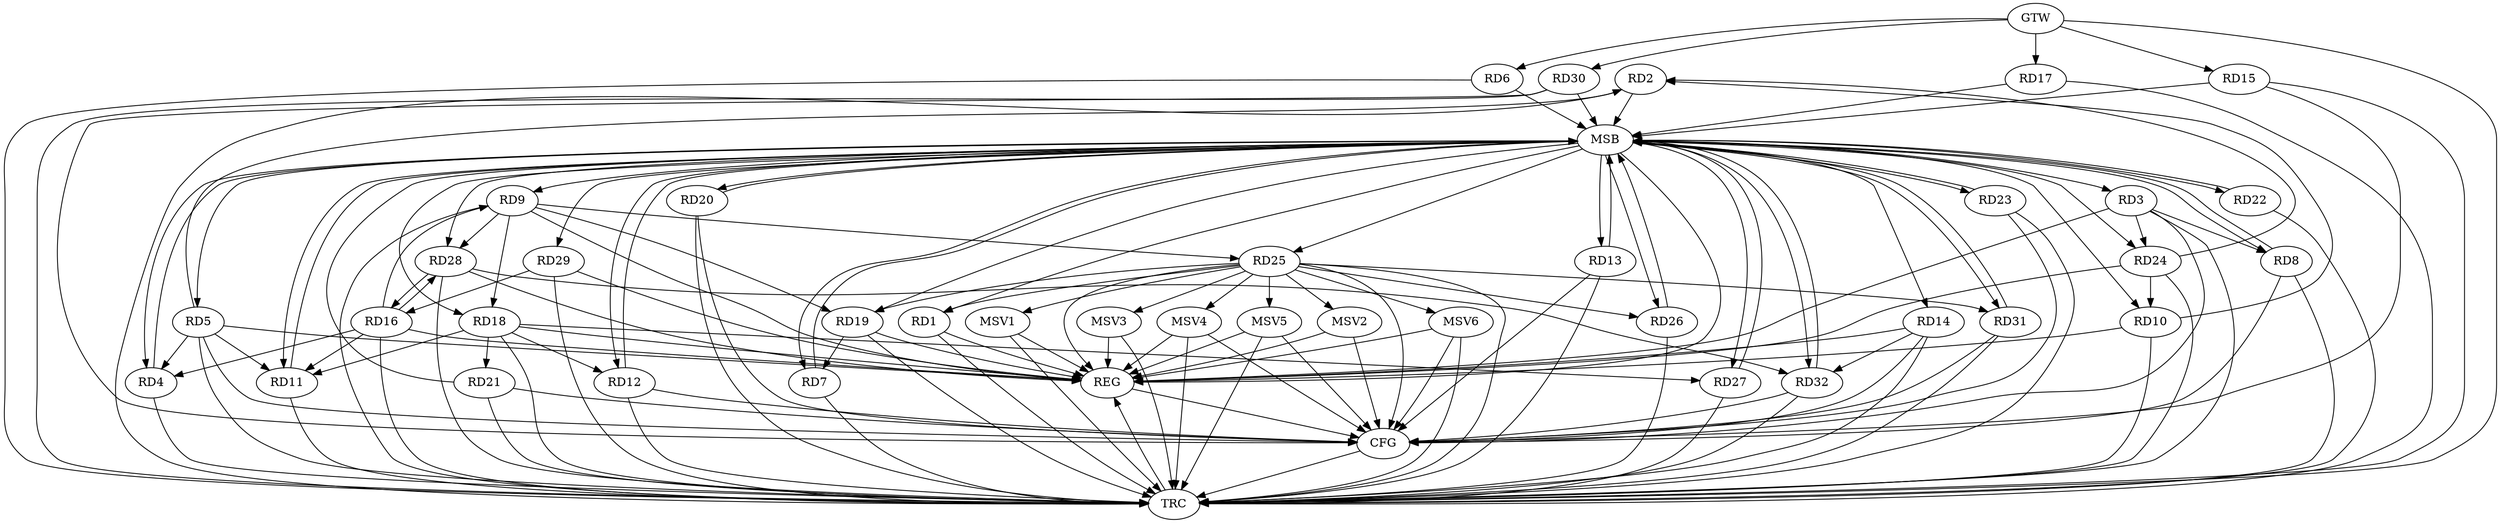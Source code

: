 strict digraph G {
  RD1 [ label="RD1" ];
  RD2 [ label="RD2" ];
  RD3 [ label="RD3" ];
  RD4 [ label="RD4" ];
  RD5 [ label="RD5" ];
  RD6 [ label="RD6" ];
  RD7 [ label="RD7" ];
  RD8 [ label="RD8" ];
  RD9 [ label="RD9" ];
  RD10 [ label="RD10" ];
  RD11 [ label="RD11" ];
  RD12 [ label="RD12" ];
  RD13 [ label="RD13" ];
  RD14 [ label="RD14" ];
  RD15 [ label="RD15" ];
  RD16 [ label="RD16" ];
  RD17 [ label="RD17" ];
  RD18 [ label="RD18" ];
  RD19 [ label="RD19" ];
  RD20 [ label="RD20" ];
  RD21 [ label="RD21" ];
  RD22 [ label="RD22" ];
  RD23 [ label="RD23" ];
  RD24 [ label="RD24" ];
  RD25 [ label="RD25" ];
  RD26 [ label="RD26" ];
  RD27 [ label="RD27" ];
  RD28 [ label="RD28" ];
  RD29 [ label="RD29" ];
  RD30 [ label="RD30" ];
  RD31 [ label="RD31" ];
  RD32 [ label="RD32" ];
  GTW [ label="GTW" ];
  REG [ label="REG" ];
  MSB [ label="MSB" ];
  CFG [ label="CFG" ];
  TRC [ label="TRC" ];
  MSV1 [ label="MSV1" ];
  MSV2 [ label="MSV2" ];
  MSV3 [ label="MSV3" ];
  MSV4 [ label="MSV4" ];
  MSV5 [ label="MSV5" ];
  MSV6 [ label="MSV6" ];
  RD25 -> RD1;
  RD5 -> RD2;
  RD10 -> RD2;
  RD24 -> RD2;
  RD3 -> RD8;
  RD3 -> RD24;
  RD5 -> RD4;
  RD16 -> RD4;
  RD5 -> RD11;
  RD19 -> RD7;
  RD16 -> RD9;
  RD9 -> RD18;
  RD9 -> RD19;
  RD9 -> RD25;
  RD9 -> RD28;
  RD24 -> RD10;
  RD16 -> RD11;
  RD18 -> RD11;
  RD18 -> RD12;
  RD14 -> RD32;
  RD16 -> RD28;
  RD28 -> RD16;
  RD29 -> RD16;
  RD18 -> RD21;
  RD18 -> RD27;
  RD25 -> RD19;
  RD25 -> RD26;
  RD25 -> RD31;
  RD28 -> RD32;
  GTW -> RD6;
  GTW -> RD15;
  GTW -> RD17;
  GTW -> RD30;
  RD1 -> REG;
  RD3 -> REG;
  RD5 -> REG;
  RD9 -> REG;
  RD10 -> REG;
  RD14 -> REG;
  RD16 -> REG;
  RD18 -> REG;
  RD19 -> REG;
  RD24 -> REG;
  RD25 -> REG;
  RD28 -> REG;
  RD29 -> REG;
  RD2 -> MSB;
  MSB -> RD3;
  MSB -> RD7;
  MSB -> RD8;
  MSB -> RD19;
  MSB -> REG;
  RD4 -> MSB;
  MSB -> RD1;
  MSB -> RD12;
  MSB -> RD22;
  MSB -> RD25;
  RD6 -> MSB;
  RD7 -> MSB;
  MSB -> RD23;
  RD8 -> MSB;
  MSB -> RD10;
  MSB -> RD27;
  MSB -> RD28;
  RD11 -> MSB;
  MSB -> RD4;
  MSB -> RD9;
  RD12 -> MSB;
  MSB -> RD5;
  MSB -> RD20;
  MSB -> RD26;
  RD13 -> MSB;
  RD15 -> MSB;
  RD17 -> MSB;
  RD20 -> MSB;
  MSB -> RD11;
  MSB -> RD13;
  MSB -> RD14;
  MSB -> RD32;
  RD21 -> MSB;
  MSB -> RD29;
  RD22 -> MSB;
  MSB -> RD31;
  RD23 -> MSB;
  RD26 -> MSB;
  RD27 -> MSB;
  MSB -> RD18;
  RD30 -> MSB;
  MSB -> RD24;
  RD31 -> MSB;
  RD32 -> MSB;
  RD3 -> CFG;
  RD5 -> CFG;
  RD13 -> CFG;
  RD21 -> CFG;
  RD8 -> CFG;
  RD15 -> CFG;
  RD20 -> CFG;
  RD14 -> CFG;
  RD25 -> CFG;
  RD23 -> CFG;
  RD31 -> CFG;
  RD32 -> CFG;
  RD12 -> CFG;
  RD30 -> CFG;
  REG -> CFG;
  RD1 -> TRC;
  RD2 -> TRC;
  RD3 -> TRC;
  RD4 -> TRC;
  RD5 -> TRC;
  RD6 -> TRC;
  RD7 -> TRC;
  RD8 -> TRC;
  RD9 -> TRC;
  RD10 -> TRC;
  RD11 -> TRC;
  RD12 -> TRC;
  RD13 -> TRC;
  RD14 -> TRC;
  RD15 -> TRC;
  RD16 -> TRC;
  RD17 -> TRC;
  RD18 -> TRC;
  RD19 -> TRC;
  RD20 -> TRC;
  RD21 -> TRC;
  RD22 -> TRC;
  RD23 -> TRC;
  RD24 -> TRC;
  RD25 -> TRC;
  RD26 -> TRC;
  RD27 -> TRC;
  RD28 -> TRC;
  RD29 -> TRC;
  RD30 -> TRC;
  RD31 -> TRC;
  RD32 -> TRC;
  GTW -> TRC;
  CFG -> TRC;
  TRC -> REG;
  RD25 -> MSV1;
  RD25 -> MSV2;
  RD25 -> MSV3;
  RD25 -> MSV4;
  MSV1 -> REG;
  MSV1 -> TRC;
  MSV2 -> REG;
  MSV2 -> CFG;
  MSV3 -> REG;
  MSV3 -> TRC;
  MSV4 -> REG;
  MSV4 -> TRC;
  MSV4 -> CFG;
  RD25 -> MSV5;
  MSV5 -> REG;
  MSV5 -> TRC;
  MSV5 -> CFG;
  RD25 -> MSV6;
  MSV6 -> REG;
  MSV6 -> TRC;
  MSV6 -> CFG;
}
